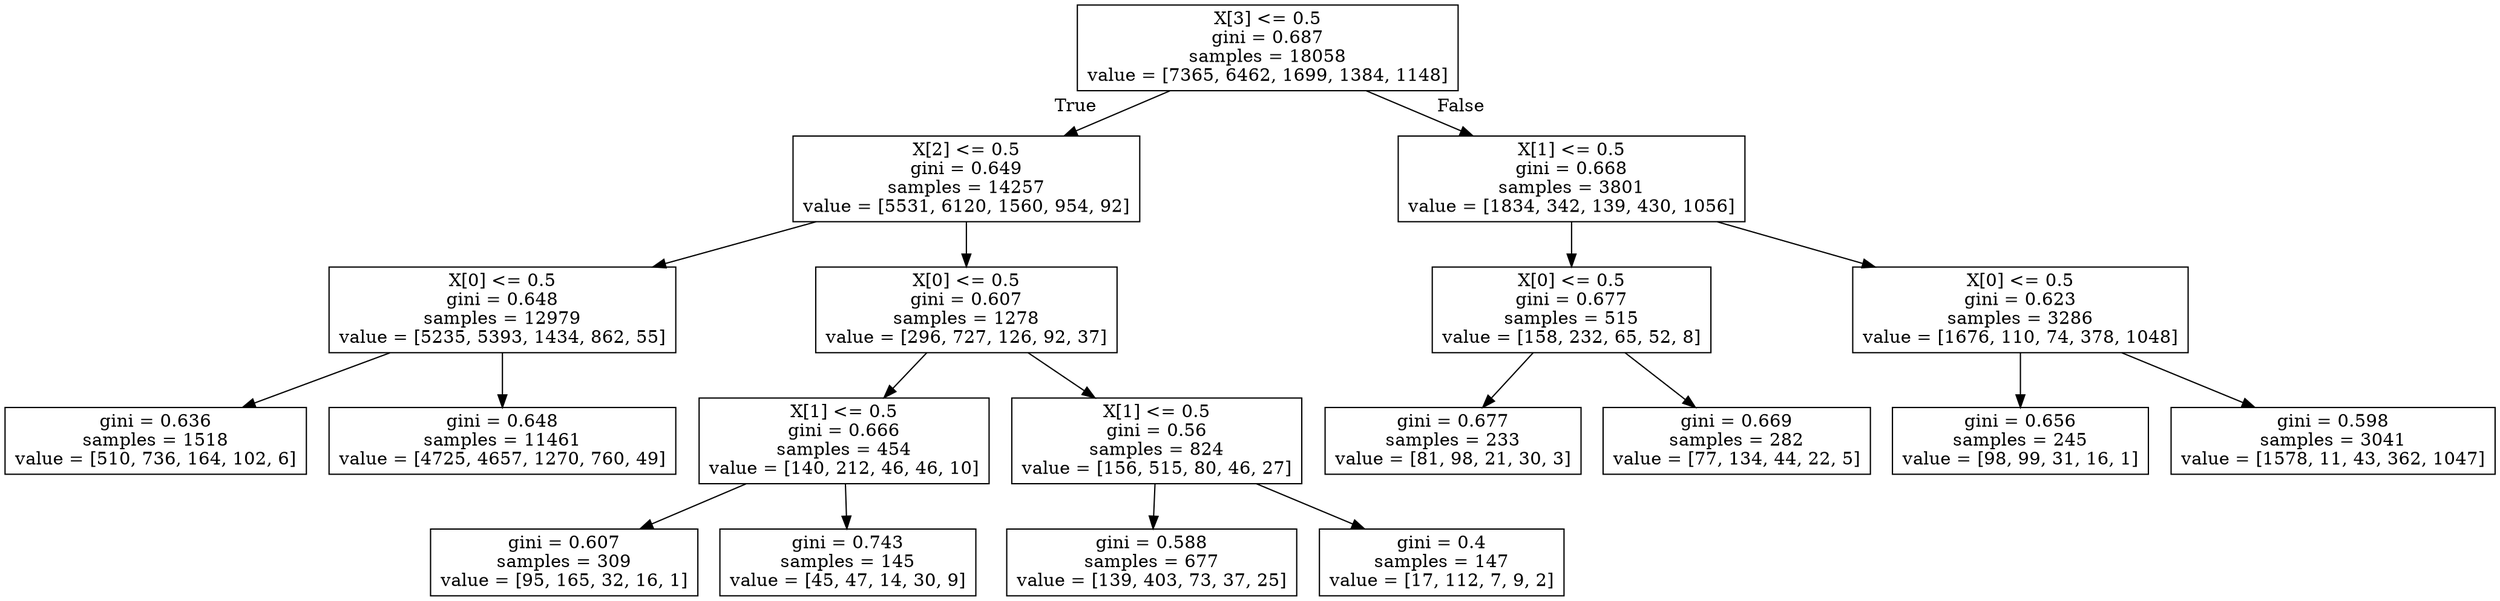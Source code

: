 digraph Tree {
node [shape=box] ;
0 [label="X[3] <= 0.5\ngini = 0.687\nsamples = 18058\nvalue = [7365, 6462, 1699, 1384, 1148]"] ;
1 [label="X[2] <= 0.5\ngini = 0.649\nsamples = 14257\nvalue = [5531, 6120, 1560, 954, 92]"] ;
0 -> 1 [labeldistance=2.5, labelangle=45, headlabel="True"] ;
2 [label="X[0] <= 0.5\ngini = 0.648\nsamples = 12979\nvalue = [5235, 5393, 1434, 862, 55]"] ;
1 -> 2 ;
3 [label="gini = 0.636\nsamples = 1518\nvalue = [510, 736, 164, 102, 6]"] ;
2 -> 3 ;
4 [label="gini = 0.648\nsamples = 11461\nvalue = [4725, 4657, 1270, 760, 49]"] ;
2 -> 4 ;
5 [label="X[0] <= 0.5\ngini = 0.607\nsamples = 1278\nvalue = [296, 727, 126, 92, 37]"] ;
1 -> 5 ;
6 [label="X[1] <= 0.5\ngini = 0.666\nsamples = 454\nvalue = [140, 212, 46, 46, 10]"] ;
5 -> 6 ;
7 [label="gini = 0.607\nsamples = 309\nvalue = [95, 165, 32, 16, 1]"] ;
6 -> 7 ;
8 [label="gini = 0.743\nsamples = 145\nvalue = [45, 47, 14, 30, 9]"] ;
6 -> 8 ;
9 [label="X[1] <= 0.5\ngini = 0.56\nsamples = 824\nvalue = [156, 515, 80, 46, 27]"] ;
5 -> 9 ;
10 [label="gini = 0.588\nsamples = 677\nvalue = [139, 403, 73, 37, 25]"] ;
9 -> 10 ;
11 [label="gini = 0.4\nsamples = 147\nvalue = [17, 112, 7, 9, 2]"] ;
9 -> 11 ;
12 [label="X[1] <= 0.5\ngini = 0.668\nsamples = 3801\nvalue = [1834, 342, 139, 430, 1056]"] ;
0 -> 12 [labeldistance=2.5, labelangle=-45, headlabel="False"] ;
13 [label="X[0] <= 0.5\ngini = 0.677\nsamples = 515\nvalue = [158, 232, 65, 52, 8]"] ;
12 -> 13 ;
14 [label="gini = 0.677\nsamples = 233\nvalue = [81, 98, 21, 30, 3]"] ;
13 -> 14 ;
15 [label="gini = 0.669\nsamples = 282\nvalue = [77, 134, 44, 22, 5]"] ;
13 -> 15 ;
16 [label="X[0] <= 0.5\ngini = 0.623\nsamples = 3286\nvalue = [1676, 110, 74, 378, 1048]"] ;
12 -> 16 ;
17 [label="gini = 0.656\nsamples = 245\nvalue = [98, 99, 31, 16, 1]"] ;
16 -> 17 ;
18 [label="gini = 0.598\nsamples = 3041\nvalue = [1578, 11, 43, 362, 1047]"] ;
16 -> 18 ;
}